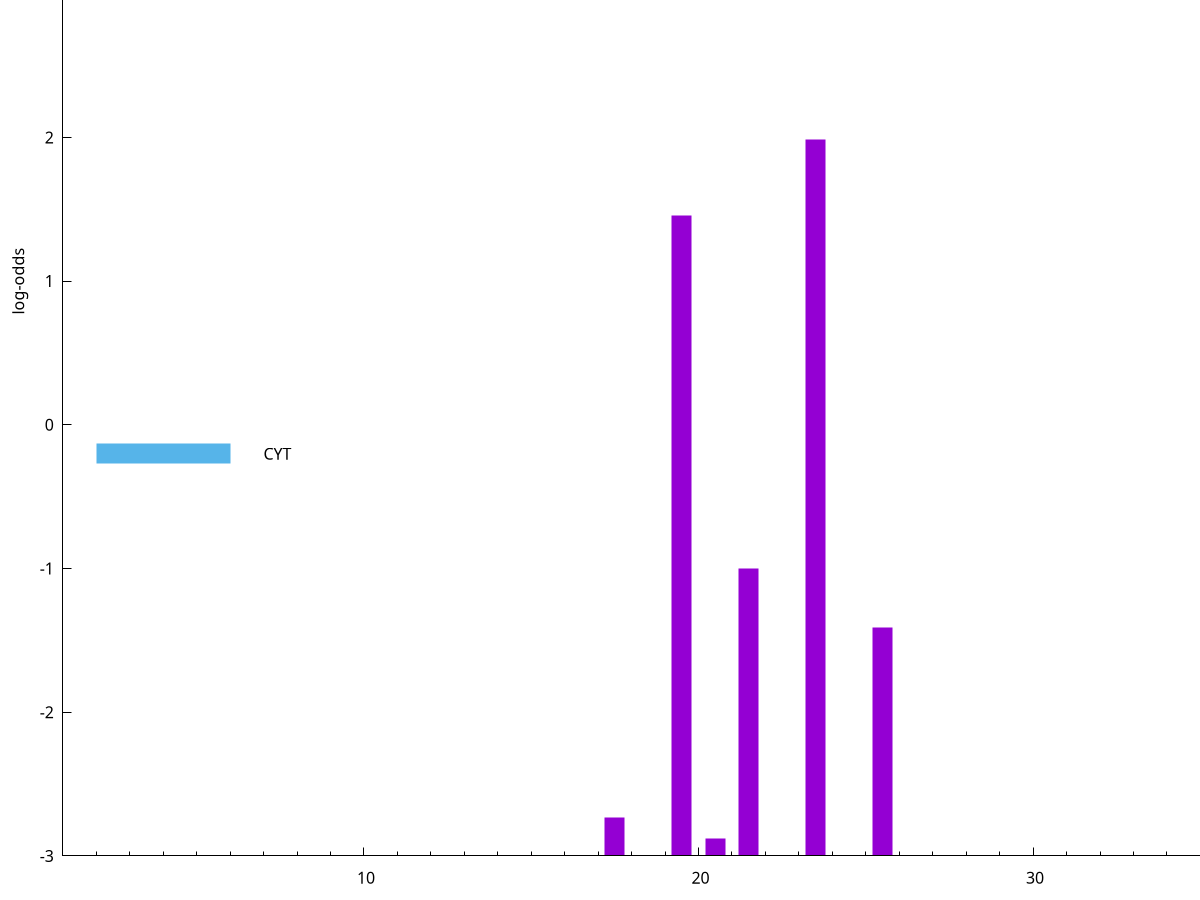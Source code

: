 set title "LipoP predictions for SRR4017925.gff"
set size 2., 1.4
set xrange [1:70] 
set mxtics 10
set yrange [-3:5]
set y2range [0:8]
set ylabel "log-odds"
set term postscript eps color solid "Helvetica" 30
set output "SRR4017925.gff66.eps"
set arrow from 2,3.00474 to 6,3.00474 nohead lt 1 lw 20
set label "SpI" at 7,3.00474
set arrow from 2,-0.200913 to 6,-0.200913 nohead lt 3 lw 20
set label "CYT" at 7,-0.200913
set arrow from 2,3.00474 to 6,3.00474 nohead lt 1 lw 20
set label "SpI" at 7,3.00474
# NOTE: The scores below are the log-odds scores with the threshold
# NOTE: subtracted (a hack to make gnuplot make the histogram all
# NOTE: look nice).
plot "-" axes x1y2 title "" with impulses lt 1 lw 20
23.500000 4.986240
19.500000 4.456520
21.500000 2.001771
25.500000 1.592860
17.500000 0.269290
20.500000 0.120410
e
exit
